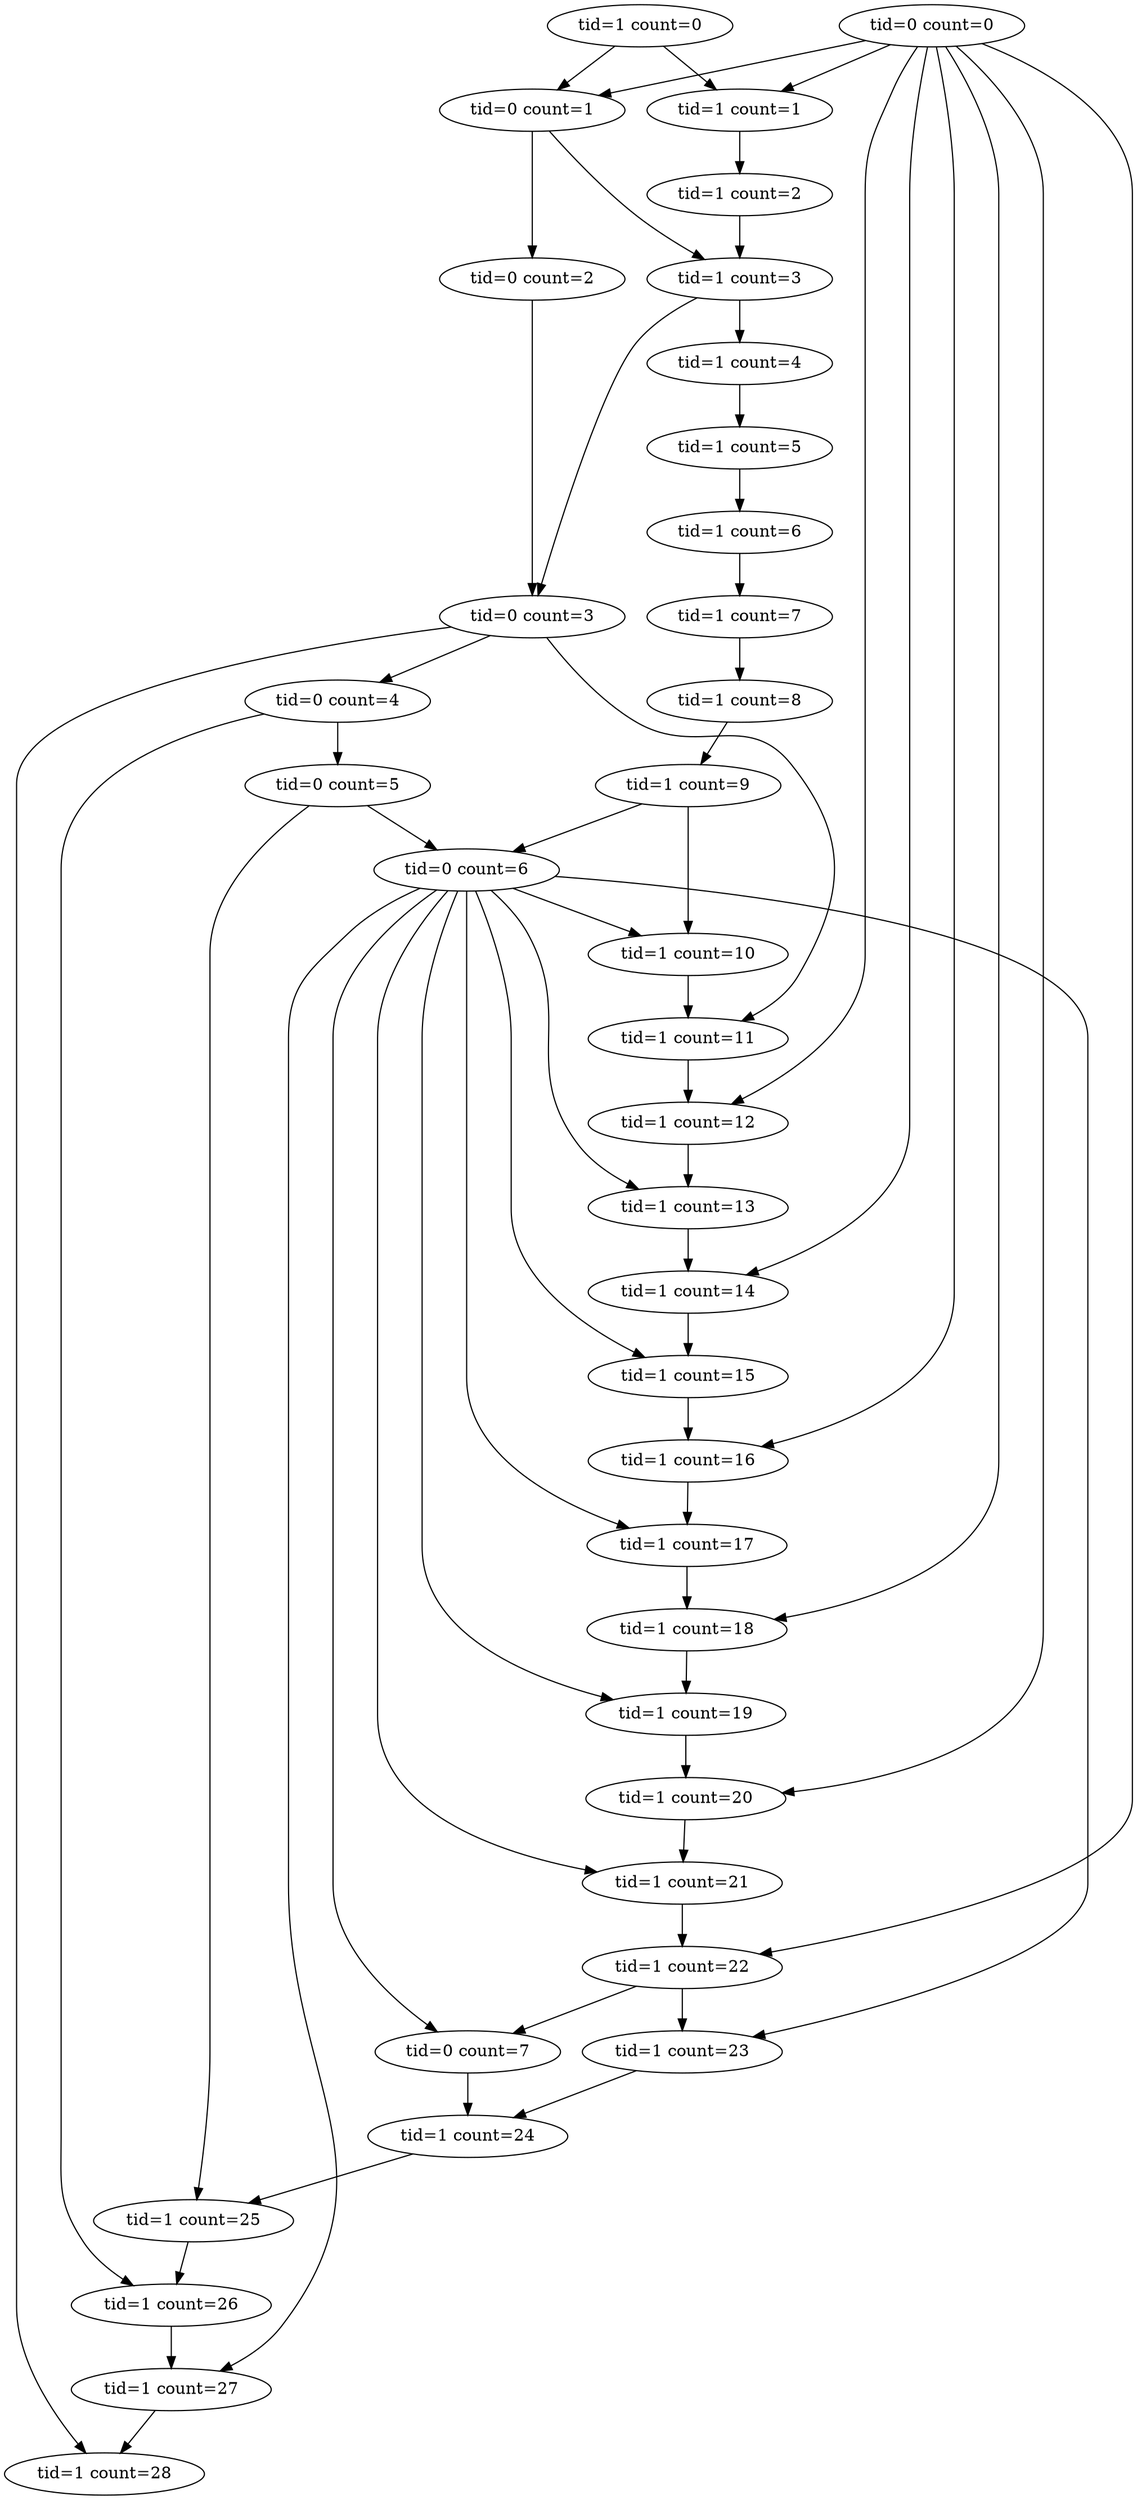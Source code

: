 digraph G {
0 [count=0, is_write=0, label="tid=0 count=0", start_addr=0, tid=0];
1 [count=1, is_write=0, label="tid=0 count=1", start_addr=0, tid=0];
2 [count=2, is_write=0, label="tid=0 count=2", start_addr=0, tid=0];
3 [count=3, is_write=0, label="tid=0 count=3", start_addr=0, tid=0];
4 [count=4, is_write=0, label="tid=0 count=4", start_addr=0, tid=0];
5 [count=5, is_write=0, label="tid=0 count=5", start_addr=0, tid=0];
6 [count=6, is_write=0, label="tid=0 count=6", start_addr=0, tid=0];
7 [count=7, is_write=0, label="tid=0 count=7", start_addr=0, tid=0];
30 [count=0, is_write=0, label="tid=1 count=0", start_addr=0, tid=1];
31 [count=1, is_write=0, label="tid=1 count=1", start_addr=0, tid=1];
32 [count=2, is_write=0, label="tid=1 count=2", start_addr=0, tid=1];
33 [count=3, is_write=0, label="tid=1 count=3", start_addr=0, tid=1];
34 [count=4, is_write=0, label="tid=1 count=4", start_addr=0, tid=1];
35 [count=5, is_write=0, label="tid=1 count=5", start_addr=0, tid=1];
36 [count=6, is_write=0, label="tid=1 count=6", start_addr=0, tid=1];
37 [count=7, is_write=0, label="tid=1 count=7", start_addr=0, tid=1];
38 [count=8, is_write=0, label="tid=1 count=8", start_addr=0, tid=1];
39 [count=9, is_write=0, label="tid=1 count=9", start_addr=0, tid=1];
40 [count=10, is_write=0, label="tid=1 count=10", start_addr=0, tid=1];
41 [count=11, is_write=0, label="tid=1 count=11", start_addr=0, tid=1];
42 [count=12, is_write=0, label="tid=1 count=12", start_addr=0, tid=1];
43 [count=13, is_write=0, label="tid=1 count=13", start_addr=0, tid=1];
44 [count=14, is_write=0, label="tid=1 count=14", start_addr=0, tid=1];
45 [count=15, is_write=0, label="tid=1 count=15", start_addr=0, tid=1];
46 [count=16, is_write=0, label="tid=1 count=16", start_addr=0, tid=1];
47 [count=17, is_write=0, label="tid=1 count=17", start_addr=0, tid=1];
48 [count=18, is_write=0, label="tid=1 count=18", start_addr=0, tid=1];
49 [count=19, is_write=0, label="tid=1 count=19", start_addr=0, tid=1];
50 [count=20, is_write=0, label="tid=1 count=20", start_addr=0, tid=1];
51 [count=21, is_write=0, label="tid=1 count=21", start_addr=0, tid=1];
52 [count=22, is_write=0, label="tid=1 count=22", start_addr=0, tid=1];
53 [count=23, is_write=0, label="tid=1 count=23", start_addr=0, tid=1];
54 [count=24, is_write=0, label="tid=1 count=24", start_addr=0, tid=1];
55 [count=25, is_write=0, label="tid=1 count=25", start_addr=0, tid=1];
56 [count=26, is_write=0, label="tid=1 count=26", start_addr=0, tid=1];
57 [count=27, is_write=0, label="tid=1 count=27", start_addr=0, tid=1];
58 [count=28, is_write=0, label="tid=1 count=28", start_addr=0, tid=1];
0->1 ;
1->2 ;
2->3 ;
3->4 ;
4->5 ;
5->6 ;
6->7 ;
30->31 ;
31->32 ;
32->33 ;
33->34 ;
34->35 ;
35->36 ;
36->37 ;
37->38 ;
38->39 ;
39->40 ;
40->41 ;
41->42 ;
42->43 ;
43->44 ;
44->45 ;
45->46 ;
46->47 ;
47->48 ;
48->49 ;
49->50 ;
50->51 ;
51->52 ;
52->53 ;
53->54 ;
54->55 ;
55->56 ;
56->57 ;
57->58 ;
0->52 ;
0->42 ;
0->50 ;
0->44 ;
0->31 ;
0->46 ;
0->48 ;
1->33 ;
3->58 ;
3->41 ;
4->56 ;
5->55 ;
6->57 ;
6->53 ;
6->43 ;
6->40 ;
6->49 ;
6->45 ;
6->47 ;
6->51 ;
7->54 ;
30->1 ;
33->3 ;
39->6 ;
52->7 ;
}
